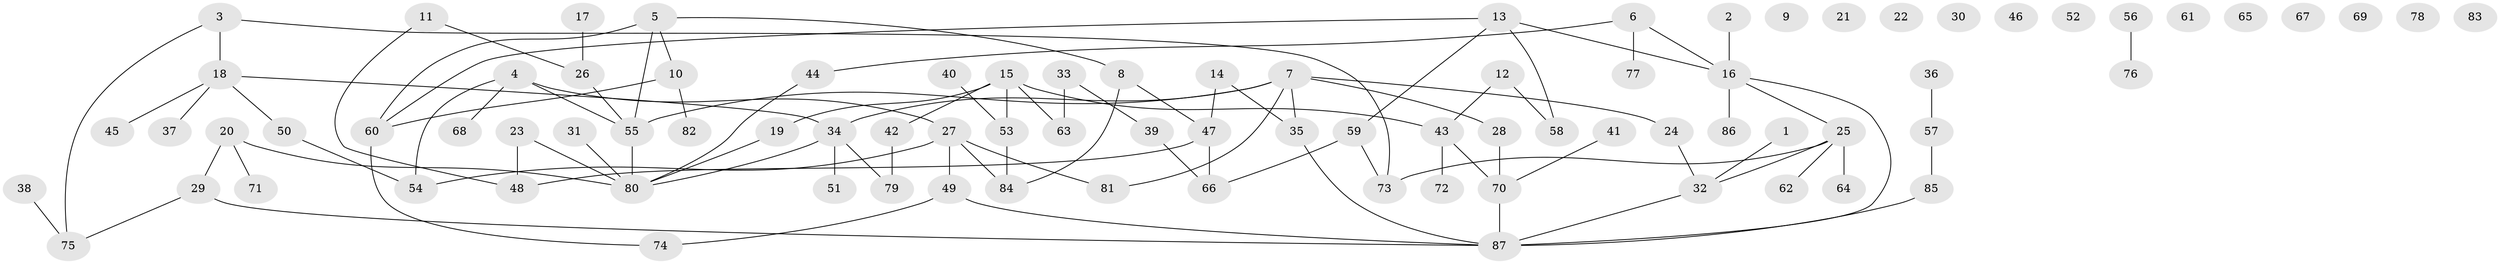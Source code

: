 // coarse degree distribution, {1: 0.24193548387096775, 4: 0.12903225806451613, 3: 0.1774193548387097, 9: 0.03225806451612903, 0: 0.20967741935483872, 2: 0.12903225806451613, 5: 0.04838709677419355, 8: 0.016129032258064516, 7: 0.016129032258064516}
// Generated by graph-tools (version 1.1) at 2025/41/03/06/25 10:41:20]
// undirected, 87 vertices, 99 edges
graph export_dot {
graph [start="1"]
  node [color=gray90,style=filled];
  1;
  2;
  3;
  4;
  5;
  6;
  7;
  8;
  9;
  10;
  11;
  12;
  13;
  14;
  15;
  16;
  17;
  18;
  19;
  20;
  21;
  22;
  23;
  24;
  25;
  26;
  27;
  28;
  29;
  30;
  31;
  32;
  33;
  34;
  35;
  36;
  37;
  38;
  39;
  40;
  41;
  42;
  43;
  44;
  45;
  46;
  47;
  48;
  49;
  50;
  51;
  52;
  53;
  54;
  55;
  56;
  57;
  58;
  59;
  60;
  61;
  62;
  63;
  64;
  65;
  66;
  67;
  68;
  69;
  70;
  71;
  72;
  73;
  74;
  75;
  76;
  77;
  78;
  79;
  80;
  81;
  82;
  83;
  84;
  85;
  86;
  87;
  1 -- 32;
  2 -- 16;
  3 -- 18;
  3 -- 73;
  3 -- 75;
  4 -- 27;
  4 -- 54;
  4 -- 55;
  4 -- 68;
  5 -- 8;
  5 -- 10;
  5 -- 55;
  5 -- 60;
  6 -- 16;
  6 -- 44;
  6 -- 77;
  7 -- 24;
  7 -- 28;
  7 -- 34;
  7 -- 35;
  7 -- 55;
  7 -- 81;
  8 -- 47;
  8 -- 84;
  10 -- 60;
  10 -- 82;
  11 -- 26;
  11 -- 48;
  12 -- 43;
  12 -- 58;
  13 -- 16;
  13 -- 58;
  13 -- 59;
  13 -- 60;
  14 -- 35;
  14 -- 47;
  15 -- 19;
  15 -- 42;
  15 -- 43;
  15 -- 53;
  15 -- 63;
  16 -- 25;
  16 -- 86;
  16 -- 87;
  17 -- 26;
  18 -- 34;
  18 -- 37;
  18 -- 45;
  18 -- 50;
  19 -- 80;
  20 -- 29;
  20 -- 71;
  20 -- 80;
  23 -- 48;
  23 -- 80;
  24 -- 32;
  25 -- 32;
  25 -- 62;
  25 -- 64;
  25 -- 73;
  26 -- 55;
  27 -- 49;
  27 -- 54;
  27 -- 81;
  27 -- 84;
  28 -- 70;
  29 -- 75;
  29 -- 87;
  31 -- 80;
  32 -- 87;
  33 -- 39;
  33 -- 63;
  34 -- 51;
  34 -- 79;
  34 -- 80;
  35 -- 87;
  36 -- 57;
  38 -- 75;
  39 -- 66;
  40 -- 53;
  41 -- 70;
  42 -- 79;
  43 -- 70;
  43 -- 72;
  44 -- 80;
  47 -- 48;
  47 -- 66;
  49 -- 74;
  49 -- 87;
  50 -- 54;
  53 -- 84;
  55 -- 80;
  56 -- 76;
  57 -- 85;
  59 -- 66;
  59 -- 73;
  60 -- 74;
  70 -- 87;
  85 -- 87;
}
